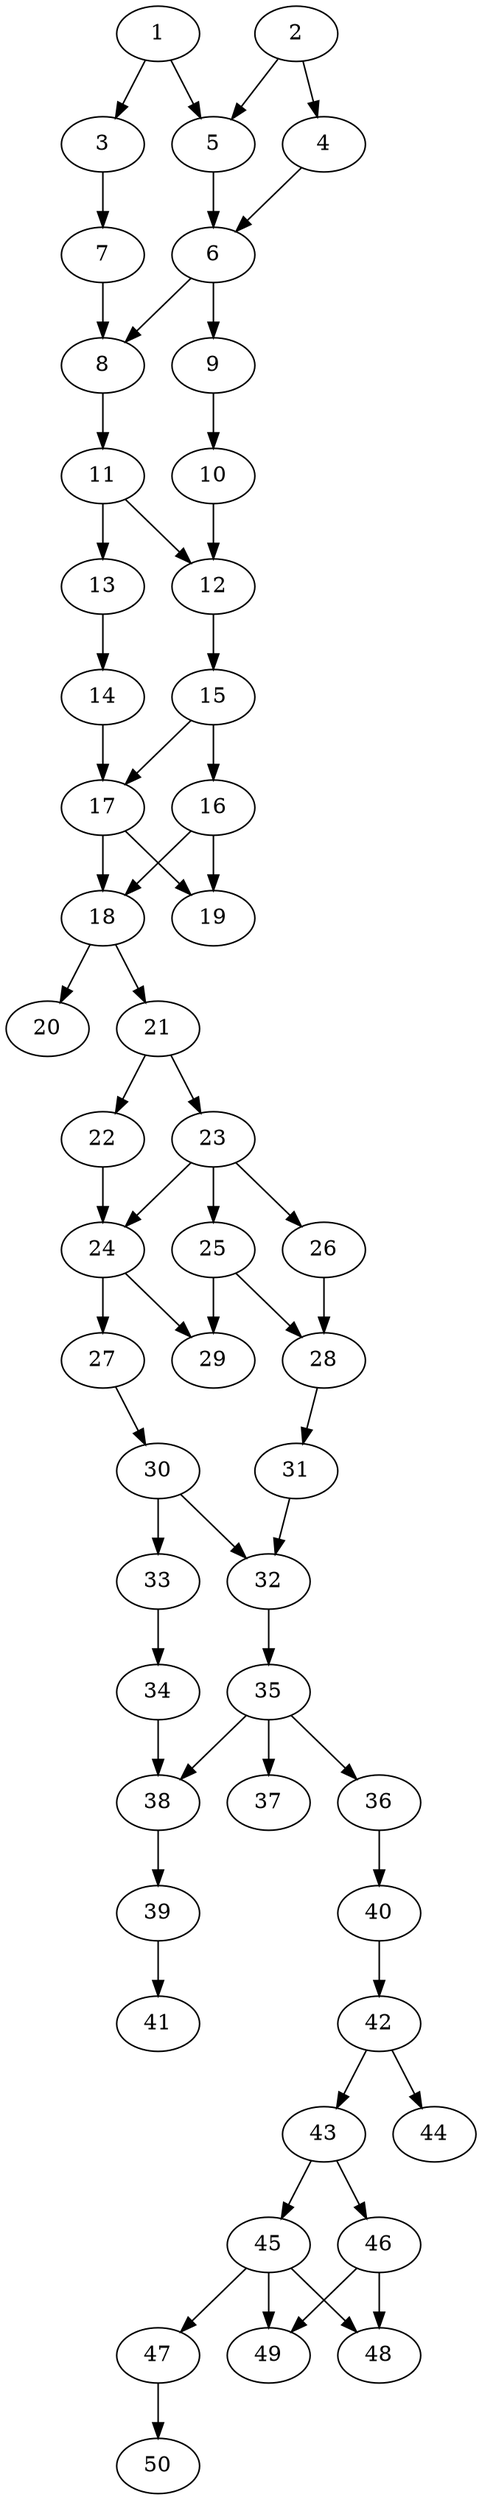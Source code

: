 // DAG automatically generated by daggen at Thu Oct  3 14:07:57 2019
// ./daggen --dot -n 50 --ccr 0.4 --fat 0.3 --regular 0.9 --density 0.6 --mindata 5242880 --maxdata 52428800 
digraph G {
  1 [size="19100160", alpha="0.15", expect_size="7640064"] 
  1 -> 3 [size ="7640064"]
  1 -> 5 [size ="7640064"]
  2 [size="43717120", alpha="0.10", expect_size="17486848"] 
  2 -> 4 [size ="17486848"]
  2 -> 5 [size ="17486848"]
  3 [size="25630720", alpha="0.16", expect_size="10252288"] 
  3 -> 7 [size ="10252288"]
  4 [size="110837760", alpha="0.18", expect_size="44335104"] 
  4 -> 6 [size ="44335104"]
  5 [size="113077760", alpha="0.04", expect_size="45231104"] 
  5 -> 6 [size ="45231104"]
  6 [size="131056640", alpha="0.07", expect_size="52422656"] 
  6 -> 8 [size ="52422656"]
  6 -> 9 [size ="52422656"]
  7 [size="59046400", alpha="0.18", expect_size="23618560"] 
  7 -> 8 [size ="23618560"]
  8 [size="69445120", alpha="0.04", expect_size="27778048"] 
  8 -> 11 [size ="27778048"]
  9 [size="130396160", alpha="0.05", expect_size="52158464"] 
  9 -> 10 [size ="52158464"]
  10 [size="33420800", alpha="0.02", expect_size="13368320"] 
  10 -> 12 [size ="13368320"]
  11 [size="62387200", alpha="0.14", expect_size="24954880"] 
  11 -> 12 [size ="24954880"]
  11 -> 13 [size ="24954880"]
  12 [size="32939520", alpha="0.16", expect_size="13175808"] 
  12 -> 15 [size ="13175808"]
  13 [size="91911680", alpha="0.02", expect_size="36764672"] 
  13 -> 14 [size ="36764672"]
  14 [size="68861440", alpha="0.11", expect_size="27544576"] 
  14 -> 17 [size ="27544576"]
  15 [size="57369600", alpha="0.06", expect_size="22947840"] 
  15 -> 16 [size ="22947840"]
  15 -> 17 [size ="22947840"]
  16 [size="78428160", alpha="0.10", expect_size="31371264"] 
  16 -> 18 [size ="31371264"]
  16 -> 19 [size ="31371264"]
  17 [size="116800000", alpha="0.09", expect_size="46720000"] 
  17 -> 18 [size ="46720000"]
  17 -> 19 [size ="46720000"]
  18 [size="106987520", alpha="0.18", expect_size="42795008"] 
  18 -> 20 [size ="42795008"]
  18 -> 21 [size ="42795008"]
  19 [size="127825920", alpha="0.13", expect_size="51130368"] 
  20 [size="40844800", alpha="0.17", expect_size="16337920"] 
  21 [size="53603840", alpha="0.01", expect_size="21441536"] 
  21 -> 22 [size ="21441536"]
  21 -> 23 [size ="21441536"]
  22 [size="15831040", alpha="0.10", expect_size="6332416"] 
  22 -> 24 [size ="6332416"]
  23 [size="108047360", alpha="0.02", expect_size="43218944"] 
  23 -> 24 [size ="43218944"]
  23 -> 25 [size ="43218944"]
  23 -> 26 [size ="43218944"]
  24 [size="118993920", alpha="0.10", expect_size="47597568"] 
  24 -> 27 [size ="47597568"]
  24 -> 29 [size ="47597568"]
  25 [size="63664640", alpha="0.15", expect_size="25465856"] 
  25 -> 28 [size ="25465856"]
  25 -> 29 [size ="25465856"]
  26 [size="99965440", alpha="0.00", expect_size="39986176"] 
  26 -> 28 [size ="39986176"]
  27 [size="41297920", alpha="0.13", expect_size="16519168"] 
  27 -> 30 [size ="16519168"]
  28 [size="97280000", alpha="0.16", expect_size="38912000"] 
  28 -> 31 [size ="38912000"]
  29 [size="86131200", alpha="0.18", expect_size="34452480"] 
  30 [size="47070720", alpha="0.04", expect_size="18828288"] 
  30 -> 32 [size ="18828288"]
  30 -> 33 [size ="18828288"]
  31 [size="27338240", alpha="0.18", expect_size="10935296"] 
  31 -> 32 [size ="10935296"]
  32 [size="32931840", alpha="0.16", expect_size="13172736"] 
  32 -> 35 [size ="13172736"]
  33 [size="94458880", alpha="0.07", expect_size="37783552"] 
  33 -> 34 [size ="37783552"]
  34 [size="106483200", alpha="0.07", expect_size="42593280"] 
  34 -> 38 [size ="42593280"]
  35 [size="48768000", alpha="0.15", expect_size="19507200"] 
  35 -> 36 [size ="19507200"]
  35 -> 37 [size ="19507200"]
  35 -> 38 [size ="19507200"]
  36 [size="21288960", alpha="0.14", expect_size="8515584"] 
  36 -> 40 [size ="8515584"]
  37 [size="24030720", alpha="0.10", expect_size="9612288"] 
  38 [size="102935040", alpha="0.02", expect_size="41174016"] 
  38 -> 39 [size ="41174016"]
  39 [size="78410240", alpha="0.14", expect_size="31364096"] 
  39 -> 41 [size ="31364096"]
  40 [size="67745280", alpha="0.11", expect_size="27098112"] 
  40 -> 42 [size ="27098112"]
  41 [size="91258880", alpha="0.14", expect_size="36503552"] 
  42 [size="80263680", alpha="0.18", expect_size="32105472"] 
  42 -> 43 [size ="32105472"]
  42 -> 44 [size ="32105472"]
  43 [size="54594560", alpha="0.18", expect_size="21837824"] 
  43 -> 45 [size ="21837824"]
  43 -> 46 [size ="21837824"]
  44 [size="93058560", alpha="0.16", expect_size="37223424"] 
  45 [size="15482880", alpha="0.03", expect_size="6193152"] 
  45 -> 47 [size ="6193152"]
  45 -> 48 [size ="6193152"]
  45 -> 49 [size ="6193152"]
  46 [size="102059520", alpha="0.04", expect_size="40823808"] 
  46 -> 48 [size ="40823808"]
  46 -> 49 [size ="40823808"]
  47 [size="64217600", alpha="0.10", expect_size="25687040"] 
  47 -> 50 [size ="25687040"]
  48 [size="123614720", alpha="0.10", expect_size="49445888"] 
  49 [size="20236800", alpha="0.03", expect_size="8094720"] 
  50 [size="104737280", alpha="0.01", expect_size="41894912"] 
}
